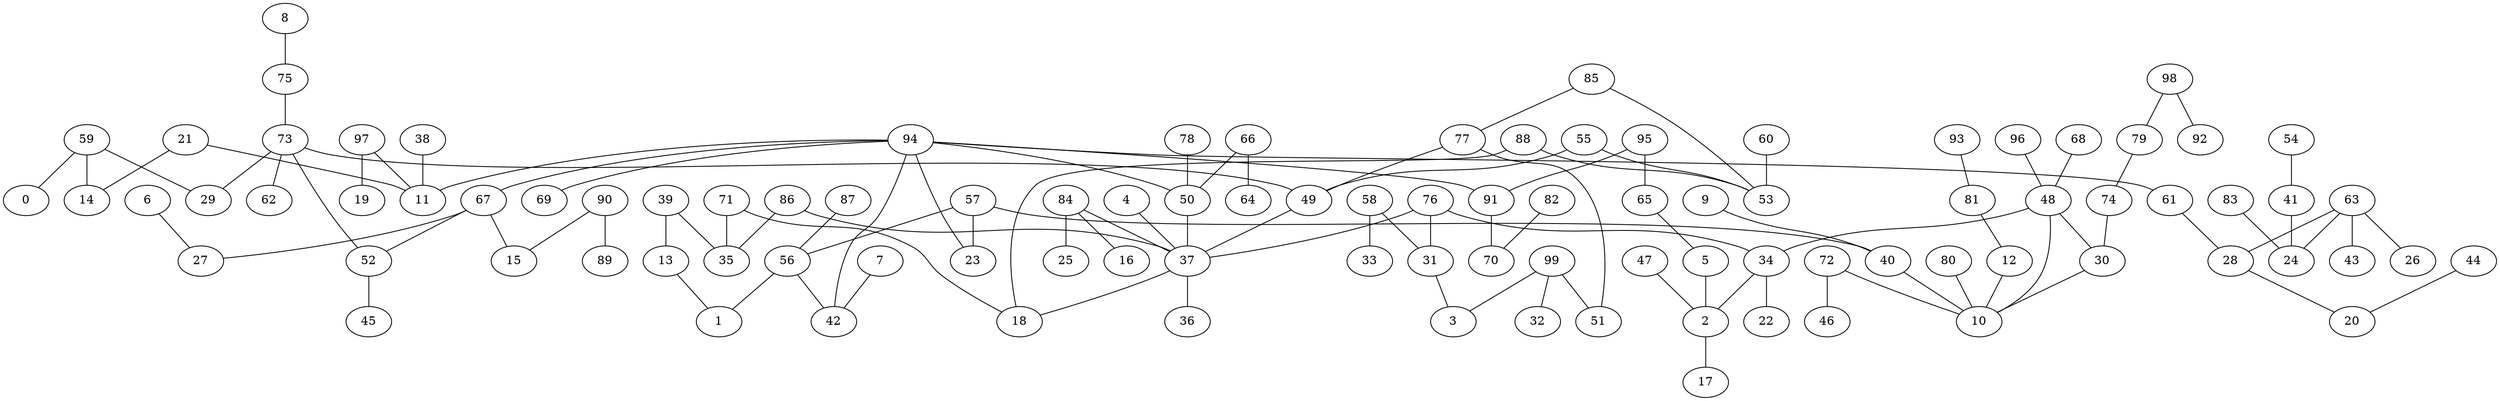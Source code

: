 digraph GG_graph {

subgraph G_graph {
edge [color = black]
"6" -> "27" [dir = none]
"93" -> "81" [dir = none]
"7" -> "42" [dir = none]
"82" -> "70" [dir = none]
"80" -> "10" [dir = none]
"60" -> "53" [dir = none]
"88" -> "53" [dir = none]
"87" -> "56" [dir = none]
"54" -> "41" [dir = none]
"68" -> "48" [dir = none]
"97" -> "19" [dir = none]
"97" -> "11" [dir = none]
"83" -> "24" [dir = none]
"5" -> "2" [dir = none]
"98" -> "92" [dir = none]
"98" -> "79" [dir = none]
"39" -> "35" [dir = none]
"90" -> "89" [dir = none]
"90" -> "15" [dir = none]
"38" -> "11" [dir = none]
"61" -> "28" [dir = none]
"48" -> "30" [dir = none]
"48" -> "10" [dir = none]
"48" -> "34" [dir = none]
"12" -> "10" [dir = none]
"44" -> "20" [dir = none]
"40" -> "10" [dir = none]
"99" -> "51" [dir = none]
"99" -> "32" [dir = none]
"99" -> "3" [dir = none]
"79" -> "74" [dir = none]
"56" -> "42" [dir = none]
"56" -> "1" [dir = none]
"76" -> "31" [dir = none]
"76" -> "34" [dir = none]
"76" -> "37" [dir = none]
"91" -> "70" [dir = none]
"34" -> "22" [dir = none]
"34" -> "2" [dir = none]
"4" -> "37" [dir = none]
"13" -> "1" [dir = none]
"74" -> "30" [dir = none]
"66" -> "64" [dir = none]
"66" -> "50" [dir = none]
"75" -> "73" [dir = none]
"73" -> "62" [dir = none]
"73" -> "29" [dir = none]
"73" -> "52" [dir = none]
"73" -> "49" [dir = none]
"49" -> "37" [dir = none]
"2" -> "17" [dir = none]
"94" -> "91" [dir = none]
"94" -> "11" [dir = none]
"94" -> "61" [dir = none]
"94" -> "69" [dir = none]
"94" -> "67" [dir = none]
"47" -> "2" [dir = none]
"96" -> "48" [dir = none]
"86" -> "35" [dir = none]
"86" -> "37" [dir = none]
"55" -> "53" [dir = none]
"55" -> "49" [dir = none]
"50" -> "37" [dir = none]
"67" -> "27" [dir = none]
"67" -> "15" [dir = none]
"67" -> "52" [dir = none]
"59" -> "14" [dir = none]
"59" -> "0" [dir = none]
"59" -> "29" [dir = none]
"71" -> "35" [dir = none]
"57" -> "23" [dir = none]
"57" -> "56" [dir = none]
"57" -> "40" [dir = none]
"31" -> "3" [dir = none]
"52" -> "45" [dir = none]
"8" -> "75" [dir = none]
"72" -> "46" [dir = none]
"72" -> "10" [dir = none]
"77" -> "49" [dir = none]
"28" -> "20" [dir = none]
"41" -> "24" [dir = none]
"21" -> "11" [dir = none]
"78" -> "50" [dir = none]
"37" -> "18" [dir = none]
"37" -> "36" [dir = none]
"9" -> "40" [dir = none]
"85" -> "53" [dir = none]
"58" -> "33" [dir = none]
"58" -> "31" [dir = none]
"84" -> "16" [dir = none]
"84" -> "25" [dir = none]
"84" -> "37" [dir = none]
"63" -> "43" [dir = none]
"63" -> "26" [dir = none]
"63" -> "24" [dir = none]
"63" -> "28" [dir = none]
"81" -> "12" [dir = none]
"95" -> "65" [dir = none]
"95" -> "91" [dir = none]
"77" -> "51" [dir = none]
"21" -> "14" [dir = none]
"94" -> "23" [dir = none]
"88" -> "18" [dir = none]
"71" -> "18" [dir = none]
"94" -> "50" [dir = none]
"85" -> "77" [dir = none]
"30" -> "10" [dir = none]
"94" -> "42" [dir = none]
"65" -> "5" [dir = none]
"39" -> "13" [dir = none]
}

}
